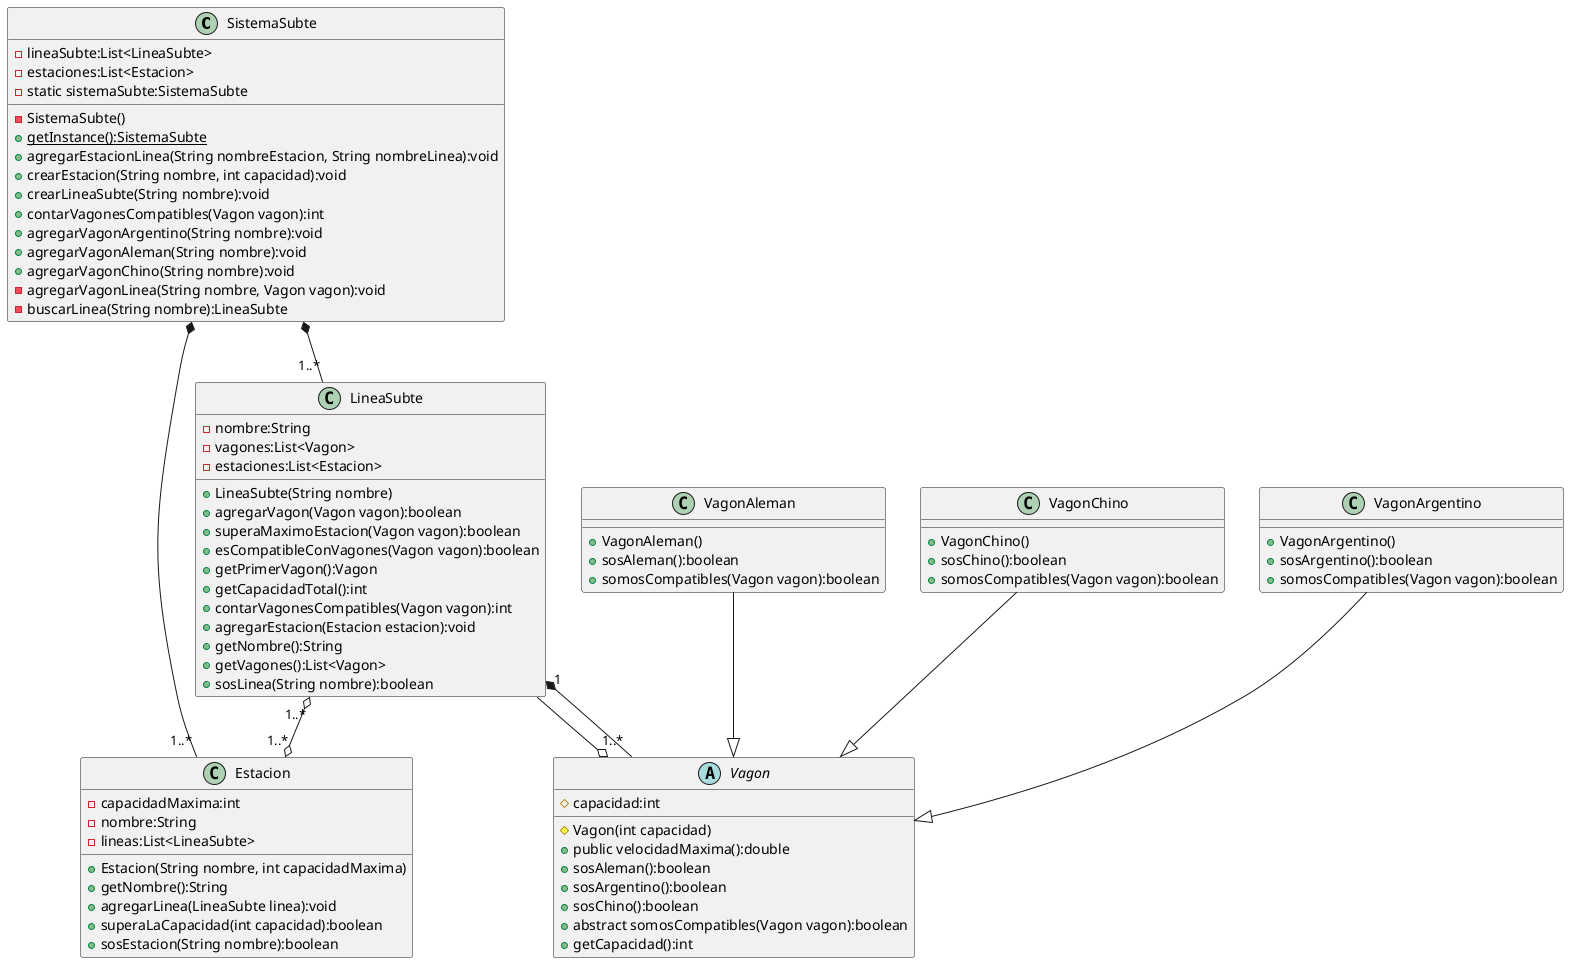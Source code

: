  @startuml
class SistemaSubte{
-lineaSubte:List<LineaSubte>
-estaciones:List<Estacion>
-static sistemaSubte:SistemaSubte

-SistemaSubte()
+{static} getInstance():SistemaSubte
+agregarEstacionLinea(String nombreEstacion, String nombreLinea):void
+crearEstacion(String nombre, int capacidad):void
+crearLineaSubte(String nombre):void
+contarVagonesCompatibles(Vagon vagon):int
+agregarVagonArgentino(String nombre):void
+agregarVagonAleman(String nombre):void
+agregarVagonChino(String nombre):void
-agregarVagonLinea(String nombre, Vagon vagon):void
-buscarLinea(String nombre):LineaSubte
}
class Estacion{
-capacidadMaxima:int
-nombre:String
-lineas:List<LineaSubte>

+Estacion(String nombre, int capacidadMaxima)
+getNombre():String
+agregarLinea(LineaSubte linea):void
+superaLaCapacidad(int capacidad):boolean
+sosEstacion(String nombre):boolean
}
class LineaSubte{
-nombre:String
-vagones:List<Vagon>
-estaciones:List<Estacion>

+LineaSubte(String nombre)
+agregarVagon(Vagon vagon):boolean
+superaMaximoEstacion(Vagon vagon):boolean
+esCompatibleConVagones(Vagon vagon):boolean
+getPrimerVagon():Vagon
+getCapacidadTotal():int
+contarVagonesCompatibles(Vagon vagon):int
+agregarEstacion(Estacion estacion):void
+getNombre():String
+getVagones():List<Vagon>
+sosLinea(String nombre):boolean
}
abstract class Vagon{
#capacidad:int
#Vagon(int capacidad)
+public velocidadMaxima():double
+sosAleman():boolean
+sosArgentino():boolean
+sosChino():boolean
+abstract somosCompatibles(Vagon vagon):boolean
+getCapacidad():int
}
class VagonAleman{
+VagonAleman()
+sosAleman():boolean
+somosCompatibles(Vagon vagon):boolean
}
class VagonChino{
+VagonChino()
+sosChino():boolean
+somosCompatibles(Vagon vagon):boolean
}
class VagonArgentino{
+VagonArgentino()
+sosArgentino():boolean
+somosCompatibles(Vagon vagon):boolean
}

VagonArgentino--|>Vagon
VagonAleman--|>Vagon
VagonChino--|>Vagon

LineaSubte --o  Vagon
Vagon "1..*"--*  "1"LineaSubte
LineaSubte "1..*" o--o "1..*" Estacion

SistemaSubte  *-- "1..*" Estacion
SistemaSubte  *-- "1..*" LineaSubte
@enduml